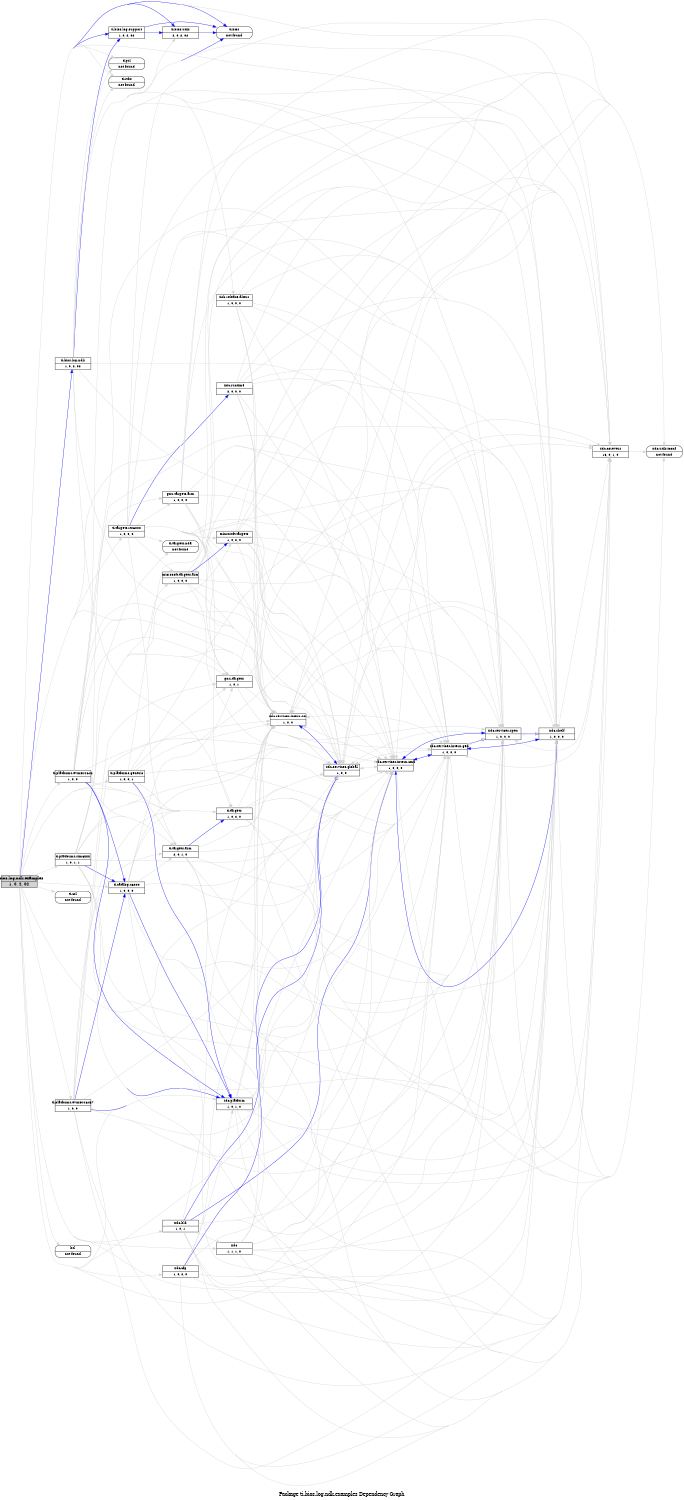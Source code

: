 digraph dependencies {
    label="\nPackage ti.bios.log.ndk.examples Dependency Graph";
    size="7.5,10";
    rankdir=LR;
    ranksep=".75";
    concentrate="true";
    node [fixedsize=true, width=1.5, style=filled, color=black];
    node [font=Helvetica, fontsize=12, fillcolor=lightgrey];
    ti_bios_log_ndk_examples [shape=record,label="ti.bios.log.ndk.examples|1, 0, 2, 02", URL="package.rel.xml"];
    node [fontsize=10, fillcolor=white];

    edge [style=solid, color=blue]
    ti_bios [shape=record,label="ti.bios|not found"style=rounded, ];
    ti_bios_log_ndk_examples -> ti_bios;
    ti_bios_utils [shape=record,label="ti.bios.utils|2, 0, 2, 02", URL="../../../../utils/package/package.rel.svg"];
    ti_bios_log_ndk_examples -> ti_bios_utils;
    ti_bios_log_support [shape=record,label="ti.bios.log.support|1, 0, 2, 02", URL="../../../support/package/package.rel.svg"];
    ti_bios_log_ndk_examples -> ti_bios_log_support;
    ti_bios_log_ndk [shape=record,label="ti.bios.log.ndk|1, 0, 2, 02", URL="../../package/package.rel.svg"];
    ti_bios_log_ndk_examples -> ti_bios_log_ndk;

    edge [style=solid, color=lightgrey]
    ti_bios_log_ndk_examples -> ti_bios;
    xdc_platform [shape=record,label="xdc.platform|1, 0, 1, 0", URL="../../../../../../../../../../../../rtree/install/trees/products/xdcprod-j61/product/Linux/xdctools_3_10_05_61/packages/xdc/platform/package/package.rel.svg"];
    ti_bios_log_ndk_examples -> xdc_platform;
    xdc_bld [shape=record,label="xdc.bld|1, 0, 1", URL="../../../../../../../../../../../../rtree/install/trees/products/xdcprod-j61/product/Linux/xdctools_3_10_05_61/packages/xdc/bld/package/package.rel.svg"];
    ti_bios_log_ndk_examples -> xdc_bld;
    ti_targets_rts6000 [shape=record,label="ti.targets.rts6000|1, 0, 0, 0", URL="../../../../../../../../../../../../rtree/install/trees/products/xdcprod-j61/product/Linux/xdctools_3_10_05_61/packages/ti/targets/rts6000/package/package.rel.svg"];
    ti_bios_log_ndk_examples -> ti_targets_rts6000;
    xdc_runtime [shape=record,label="xdc.runtime|2, 0, 0, 0", URL="../../../../../../../../../../../../rtree/install/trees/products/xdcprod-j61/product/Linux/xdctools_3_10_05_61/packages/xdc/runtime/package/package.rel.svg"];
    ti_bios_log_ndk_examples -> xdc_runtime;
    ti_platforms_sim6xxx [shape=record,label="ti.platforms.sim6xxx|1, 0, 1, 1", URL="../../../../../../../../../../../../rtree/install/trees/products/xdcprod-j61/product/Linux/xdctools_3_10_05_61/packages/ti/platforms/sim6xxx/package/package.rel.svg"];
    ti_bios_log_ndk_examples -> ti_platforms_sim6xxx;
    xdc_services_intern_xsr [shape=record,label="xdc.services.intern.xsr|1, 0, 0", URL="../../../../../../../../../../../../rtree/install/trees/products/xdcprod-j61/product/Linux/xdctools_3_10_05_61/packages/xdc/services/intern/xsr/package/package.rel.svg"];
    ti_bios_log_ndk_examples -> xdc_services_intern_xsr;
    xdc_cfg [shape=record,label="xdc.cfg|1, 0, 2, 0", URL="../../../../../../../../../../../../rtree/install/trees/products/xdcprod-j61/product/Linux/xdctools_3_10_05_61/packages/xdc/cfg/package/package.rel.svg"];
    ti_bios_log_ndk_examples -> xdc_cfg;
    ti_bios_log_ndk_examples -> ti_bios_log_ndk;
    ti_platforms_evmDM6437 [shape=record,label="ti.platforms.evmDM6437|1, 0, 0", URL="../../../../../../../../../../../../rtree/install/trees/products/xdcprod-j61/product/Linux/xdctools_3_10_05_61/packages/ti/platforms/evmDM6437/package/package.rel.svg"];
    ti_bios_log_ndk_examples -> ti_platforms_evmDM6437;
    xdc_services_global [shape=record,label="xdc.services.global|1, 0, 0", URL="../../../../../../../../../../../../rtree/install/trees/products/xdcprod-j61/product/Linux/xdctools_3_10_05_61/packages/xdc/services/global/package/package.rel.svg"];
    ti_bios_log_ndk_examples -> xdc_services_global;
    xdc_services_intern_cmd [shape=record,label="xdc.services.intern.cmd|1, 0, 0, 0", URL="../../../../../../../../../../../../rtree/install/trees/products/xdcprod-j61/product/Linux/xdctools_3_10_05_61/packages/xdc/services/intern/cmd/package/package.rel.svg"];
    ti_bios_log_ndk_examples -> xdc_services_intern_cmd;
    xdc_corevers [shape=record,label="xdc.corevers|16, 0, 1, 0", URL="../../../../../../../../../../../../rtree/install/trees/products/xdcprod-j61/product/Linux/xdctools_3_10_05_61/packages/xdc/corevers/package/package.rel.svg"];
    ti_bios_log_ndk_examples -> xdc_corevers;
    ti_catalog_c6000 [shape=record,label="ti.catalog.c6000|1, 0, 0, 0", URL="../../../../../../../../../../../../rtree/install/trees/products/xdcprod-j61/product/Linux/xdctools_3_10_05_61/packages/ti/catalog/c6000/package/package.rel.svg"];
    ti_bios_log_ndk_examples -> ti_catalog_c6000;
    ti_csl [shape=record,label="ti.csl|not found"style=rounded, ];
    ti_bios_log_ndk_examples -> ti_csl;
    xdc_shelf [shape=record,label="xdc.shelf|1, 0, 0, 0", URL="../../../../../../../../../../../../rtree/install/trees/products/xdcprod-j61/product/Linux/xdctools_3_10_05_61/packages/xdc/shelf/package/package.rel.svg"];
    ti_bios_log_ndk_examples -> xdc_shelf;
    ti_psl [shape=record,label="ti.psl|not found"style=rounded, ];
    ti_bios_log_ndk_examples -> ti_psl;
    ti_platforms_generic [shape=record,label="ti.platforms.generic|1, 0, 0, 1", URL="../../../../../../../../../../../../rtree/install/trees/products/xdcprod-j61/product/Linux/xdctools_3_10_05_61/packages/ti/platforms/generic/package/package.rel.svg"];
    ti_bios_log_ndk_examples -> ti_platforms_generic;
    xdc_services_spec [shape=record,label="xdc.services.spec|1, 0, 0, 0", URL="../../../../../../../../../../../../rtree/install/trees/products/xdcprod-j61/product/Linux/xdctools_3_10_05_61/packages/xdc/services/spec/package/package.rel.svg"];
    ti_bios_log_ndk_examples -> xdc_services_spec;
    xdc [shape=record,label="xdc|1, 1, 1, 0", URL="../../../../../../../../../../../../rtree/install/trees/products/xdcprod-j61/product/Linux/xdctools_3_10_05_61/packages/xdc/package/package.rel.svg"];
    ti_bios_log_ndk_examples -> xdc;
    bsl [shape=record,label="bsl|not found"style=rounded, ];
    ti_bios_log_ndk_examples -> bsl;
    xdc_services_intern_gen [shape=record,label="xdc.services.intern.gen|1, 0, 0, 0", URL="../../../../../../../../../../../../rtree/install/trees/products/xdcprod-j61/product/Linux/xdctools_3_10_05_61/packages/xdc/services/intern/gen/package/package.rel.svg"];
    ti_bios_log_ndk_examples -> xdc_services_intern_gen;
    ti_platforms_evmDM642 [shape=record,label="ti.platforms.evmDM642|1, 0, 0", URL="../../../../../../../../../../../../rtree/install/trees/products/xdcprod-j61/product/Linux/xdctools_3_10_05_61/packages/ti/platforms/evmDM642/package/package.rel.svg"];
    ti_bios_log_ndk_examples -> ti_platforms_evmDM642;
    ti_bios_log_ndk_examples -> ti_bios_log_support;
    ti_rtdx [shape=record,label="ti.rtdx|not found"style=rounded, ];
    ti_bios_log_ndk_examples -> ti_rtdx;
    ti_targets [shape=record,label="ti.targets|1, 0, 2, 0", URL="../../../../../../../../../../../../rtree/install/trees/products/xdcprod-j61/product/Linux/xdctools_3_10_05_61/packages/ti/targets/package/package.rel.svg"];
    ti_bios_log_ndk_examples -> ti_targets;
    ti_bios_log_ndk_examples -> ti_bios_utils;

    edge [style=solid, color=blue]

    edge [style=solid, color=lightgrey]
    ti_targets -> xdc_corevers;
    ti_targets -> xdc_services_spec;
    ti_targets -> xdc_services_intern_cmd;
    ti_targets -> xdc_services_intern_xsr;
    ti_targets -> xdc_shelf;
    ti_targets -> xdc_services_global;
    ti_targets -> xdc_services_intern_gen;
    xdc_utils_tconf [shape=record,label="xdc.utils.tconf|not found"style=rounded, ];
    ti_targets -> xdc_utils_tconf;

    edge [style=solid, color=blue]

    edge [style=solid, color=lightgrey]

    edge [style=solid, color=blue]

    edge [style=solid, color=lightgrey]

    edge [style=solid, color=blue]
    ti_platforms_evmDM642 -> ti_catalog_c6000;
    ti_platforms_evmDM642 -> xdc_platform;

    edge [style=solid, color=lightgrey]
    ti_platforms_evmDM642 -> ti_catalog_c6000;
    ti_targets_arm [shape=record,label="ti.targets.arm|2, 0, 1, 0", URL="../../../../../../../../../../../../rtree/install/trees/products/xdcprod-j61/product/Linux/xdctools_3_10_05_61/packages/ti/targets/arm/package/package.rel.svg"];
    ti_platforms_evmDM642 -> ti_targets_arm;
    ti_platforms_evmDM642 -> xdc_shelf;
    ti_platforms_evmDM642 -> xdc_services_intern_cmd;
    ti_platforms_evmDM642 -> xdc_services_intern_xsr;
    ti_platforms_evmDM642 -> xdc_services_global;
    ti_platforms_evmDM642 -> xdc_services_spec;
    ti_platforms_evmDM642 -> xdc_platform;
    ti_platforms_evmDM642 -> xdc_services_intern_gen;
    ti_platforms_evmDM642 -> ti_targets;
    ti_platforms_evmDM642 -> xdc_corevers;
    gnu_targets [shape=record,label="gnu.targets|1, 0, 1", URL="../../../../../../../../../../../../rtree/install/trees/products/xdcprod-j61/product/Linux/xdctools_3_10_05_61/packages/gnu/targets/package/package.rel.svg"];
    ti_platforms_evmDM642 -> gnu_targets;

    edge [style=solid, color=blue]

    edge [style=solid, color=lightgrey]
    gnu_targets -> xdc_corevers;
    gnu_targets -> xdc_services_spec;
    gnu_targets -> xdc_services_intern_cmd;
    gnu_targets -> xdc_services_intern_xsr;
    gnu_targets -> xdc_shelf;
    gnu_targets -> xdc_services_global;
    gnu_targets -> xdc_services_intern_gen;
    gnu_targets -> xdc_utils_tconf;

    edge [style=solid, color=blue]
    ti_targets_arm -> ti_targets;

    edge [style=solid, color=lightgrey]
    ti_targets_arm -> xdc_corevers;
    ti_targets_arm -> xdc_services_spec;
    ti_targets_arm -> xdc_services_intern_cmd;
    ti_targets_arm -> xdc_services_intern_xsr;
    ti_targets_arm -> xdc_shelf;
    ti_targets_arm -> xdc_services_global;
    ti_targets_arm -> xdc_services_intern_gen;
    ti_targets_arm -> ti_targets;
    ti_targets_arm -> xdc_utils_tconf;

    edge [style=solid, color=blue]
    xdc_services_intern_gen -> xdc_shelf;
    xdc_services_intern_gen -> xdc_services_spec;
    xdc_services_intern_gen -> xdc_services_global;
    xdc_services_intern_gen -> xdc_services_intern_xsr;

    edge [style=solid, color=lightgrey]
    xdc_services_intern_gen -> xdc_corevers;
    xdc_services_intern_gen -> xdc_services_spec;
    xdc_services_intern_gen -> xdc_services_intern_cmd;
    xdc_services_intern_gen -> xdc_services_intern_xsr;
    xdc_services_intern_gen -> xdc_shelf;
    xdc_services_intern_gen -> xdc_services_global;
    xdc_services_intern_gen -> xdc_utils_tconf;

    edge [style=solid, color=blue]

    edge [style=solid, color=lightgrey]

    edge [style=solid, color=blue]

    edge [style=solid, color=lightgrey]
    xdc -> xdc_corevers;
    xdc -> xdc_services_spec;
    xdc -> xdc_services_intern_cmd;
    xdc -> xdc_services_intern_xsr;
    xdc -> xdc_shelf;
    xdc -> xdc_services_global;
    xdc -> xdc_services_intern_gen;
    xdc -> xdc_utils_tconf;

    edge [style=solid, color=blue]
    xdc_services_spec -> xdc_shelf;

    edge [style=solid, color=lightgrey]
    xdc_services_spec -> xdc_corevers;
    xdc_services_spec -> xdc_services_intern_cmd;
    xdc_services_spec -> xdc_services_intern_xsr;
    xdc_services_spec -> xdc_shelf;
    xdc_services_spec -> xdc_services_global;
    xdc_services_spec -> xdc_services_intern_gen;
    xdc_services_spec -> xdc_utils_tconf;

    edge [style=solid, color=blue]
    ti_platforms_generic -> xdc_platform;

    edge [style=solid, color=lightgrey]
    ti_platforms_generic -> ti_targets_arm;
    ti_platforms_generic -> xdc_shelf;
    ti_platforms_generic -> xdc_services_intern_cmd;
    ti_platforms_generic -> xdc_services_global;
    ti_platforms_generic -> xdc_services_intern_xsr;
    ti_platforms_generic -> xdc_services_spec;
    ti_platforms_generic -> xdc_platform;
    ti_platforms_generic -> xdc_services_intern_gen;
    ti_platforms_generic -> ti_targets;
    ti_platforms_generic -> xdc_corevers;
    ti_platforms_generic -> gnu_targets;

    edge [style=solid, color=blue]

    edge [style=solid, color=lightgrey]

    edge [style=solid, color=blue]

    edge [style=solid, color=lightgrey]
    xdc_shelf -> xdc_corevers;
    xdc_shelf -> xdc_services_spec;
    xdc_shelf -> xdc_services_intern_cmd;
    xdc_shelf -> xdc_services_intern_xsr;
    xdc_shelf -> xdc_services_global;
    xdc_shelf -> xdc_services_intern_gen;
    xdc_shelf -> xdc_utils_tconf;

    edge [style=solid, color=blue]

    edge [style=solid, color=lightgrey]

    edge [style=solid, color=blue]
    ti_catalog_c6000 -> xdc_platform;

    edge [style=solid, color=lightgrey]
    ti_catalog_c6000 -> ti_targets_arm;
    ti_catalog_c6000 -> xdc_shelf;
    ti_catalog_c6000 -> xdc_services_intern_cmd;
    ti_catalog_c6000 -> xdc_services_global;
    ti_catalog_c6000 -> xdc_services_intern_xsr;
    ti_catalog_c6000 -> xdc_services_spec;
    ti_catalog_c6000 -> xdc_platform;
    ti_catalog_c6000 -> xdc_services_intern_gen;
    ti_catalog_c6000 -> ti_targets;
    ti_catalog_c6000 -> xdc_corevers;
    ti_catalog_c6000 -> gnu_targets;

    edge [style=solid, color=blue]

    edge [style=solid, color=lightgrey]
    xdc_corevers -> xdc_services_spec;
    xdc_corevers -> xdc_services_intern_cmd;
    xdc_corevers -> xdc_services_intern_xsr;
    xdc_corevers -> xdc_shelf;
    xdc_corevers -> xdc_services_global;
    xdc_corevers -> xdc_services_intern_gen;
    xdc_corevers -> xdc_utils_tconf;

    edge [style=solid, color=blue]
    xdc_services_intern_cmd -> xdc_shelf;
    xdc_services_intern_cmd -> xdc_services_spec;
    xdc_services_intern_cmd -> xdc_services_global;
    xdc_services_intern_cmd -> xdc_services_intern_gen;

    edge [style=solid, color=lightgrey]
    xdc_services_intern_cmd -> xdc_corevers;
    xdc_services_intern_cmd -> xdc_services_spec;
    xdc_services_intern_cmd -> xdc_services_intern_xsr;
    xdc_services_intern_cmd -> xdc_shelf;
    xdc_services_intern_cmd -> xdc_services_global;
    xdc_services_intern_cmd -> xdc_services_intern_gen;
    xdc_services_intern_cmd -> xdc_utils_tconf;

    edge [style=solid, color=blue]

    edge [style=solid, color=lightgrey]
    xdc_services_global -> xdc_corevers;
    xdc_services_global -> xdc_services_spec;
    xdc_services_global -> xdc_services_intern_cmd;
    xdc_services_global -> xdc_services_intern_xsr;
    xdc_services_global -> xdc_shelf;
    xdc_services_global -> xdc_services_intern_gen;
    xdc_services_global -> xdc_utils_tconf;

    edge [style=solid, color=blue]
    ti_platforms_evmDM6437 -> ti_catalog_c6000;
    ti_platforms_evmDM6437 -> xdc_platform;

    edge [style=solid, color=lightgrey]
    ti_platforms_evmDM6437 -> ti_catalog_c6000;
    ti_platforms_evmDM6437 -> ti_targets_arm;
    ti_platforms_evmDM6437 -> xdc_shelf;
    ti_platforms_evmDM6437 -> xdc_services_intern_cmd;
    ti_platforms_evmDM6437 -> xdc_services_intern_xsr;
    ti_platforms_evmDM6437 -> xdc_services_global;
    ti_platforms_evmDM6437 -> xdc_services_spec;
    ti_platforms_evmDM6437 -> xdc_platform;
    ti_platforms_evmDM6437 -> xdc_services_intern_gen;
    ti_platforms_evmDM6437 -> ti_targets;
    ti_platforms_evmDM6437 -> xdc_corevers;
    ti_platforms_evmDM6437 -> gnu_targets;

    edge [style=solid, color=blue]
    xdc_cfg -> xdc_services_global;

    edge [style=solid, color=lightgrey]
    xdc_cfg -> xdc_corevers;
    xdc_cfg -> xdc_services_spec;
    xdc_cfg -> xdc_services_intern_cmd;
    xdc_cfg -> xdc_services_intern_xsr;
    xdc_cfg -> xdc_shelf;
    xdc_cfg -> xdc_services_global;
    xdc_cfg -> xdc_services_intern_gen;
    xdc_cfg -> xdc_platform;
    xdc_cfg -> xdc_utils_tconf;

    edge [style=solid, color=blue]
    xdc_services_intern_xsr -> xdc_services_global;

    edge [style=solid, color=lightgrey]
    xdc_services_intern_xsr -> xdc_corevers;
    xdc_services_intern_xsr -> xdc_services_spec;
    xdc_services_intern_xsr -> xdc_services_intern_cmd;
    xdc_services_intern_xsr -> xdc_shelf;
    xdc_services_intern_xsr -> xdc_services_global;
    xdc_services_intern_xsr -> xdc_services_intern_gen;
    xdc_services_intern_xsr -> xdc_utils_tconf;

    edge [style=solid, color=blue]
    ti_platforms_sim6xxx -> ti_catalog_c6000;
    ti_platforms_sim6xxx -> xdc_platform;

    edge [style=solid, color=lightgrey]
    ti_platforms_sim6xxx -> xdc_services_intern_gen;
    ti_platforms_sim6xxx -> xdc_corevers;
    gnu_targets_arm [shape=record,label="gnu.targets.arm|1, 0, 0, 0", URL="../../../../../../../../../../../../rtree/install/trees/products/xdcprod-j61/product/Linux/xdctools_3_10_05_61/packages/gnu/targets/arm/package/package.rel.svg"];
    ti_platforms_sim6xxx -> gnu_targets_arm;
    ti_platforms_sim6xxx -> xdc_services_intern_xsr;
    ti_platforms_sim6xxx -> ti_catalog_c6000;
    ti_targets_nda [shape=record,label="ti.targets.nda|not found"style=rounded, ];
    ti_platforms_sim6xxx -> ti_targets_nda;
    microsoft_targets_arm [shape=record,label="microsoft.targets.arm|1, 0, 0, 0", URL="../../../../../../../../../../../../rtree/install/trees/products/xdcprod-j61/product/Linux/xdctools_3_10_05_61/packages/microsoft/targets/arm/package/package.rel.svg"];
    ti_platforms_sim6xxx -> microsoft_targets_arm;
    ti_platforms_sim6xxx -> xdc_services_intern_cmd;
    ti_platforms_sim6xxx -> xdc_services_global;
    ti_platforms_sim6xxx -> ti_targets_arm;
    ti_platforms_sim6xxx -> xdc_shelf;
    ti_platforms_sim6xxx -> xdc_services_spec;
    microsoft_targets [shape=record,label="microsoft.targets|1, 0, 2, 0", URL="../../../../../../../../../../../../rtree/install/trees/products/xdcprod-j61/product/Linux/xdctools_3_10_05_61/packages/microsoft/targets/package/package.rel.svg"];
    ti_platforms_sim6xxx -> microsoft_targets;
    ti_platforms_sim6xxx -> xdc_platform;
    ti_platforms_sim6xxx -> xdc_utils_tconf;
    ti_platforms_sim6xxx -> gnu_targets;
    ti_platforms_sim6xxx -> ti_targets;

    edge [style=solid, color=blue]

    edge [style=solid, color=lightgrey]
    microsoft_targets -> xdc_corevers;
    microsoft_targets -> xdc_services_spec;
    microsoft_targets -> xdc_services_intern_cmd;
    microsoft_targets -> xdc_services_intern_xsr;
    microsoft_targets -> xdc_shelf;
    microsoft_targets -> xdc_services_global;
    microsoft_targets -> xdc_services_intern_gen;
    microsoft_targets -> xdc_utils_tconf;

    edge [style=solid, color=blue]
    microsoft_targets_arm -> microsoft_targets;

    edge [style=solid, color=lightgrey]
    microsoft_targets_arm -> xdc_corevers;
    microsoft_targets_arm -> xdc_services_spec;
    microsoft_targets_arm -> microsoft_targets;
    microsoft_targets_arm -> xdc_services_intern_cmd;
    microsoft_targets_arm -> xdc_services_intern_xsr;
    microsoft_targets_arm -> xdc_shelf;
    microsoft_targets_arm -> xdc_services_global;
    microsoft_targets_arm -> xdc_services_intern_gen;
    microsoft_targets_arm -> xdc_utils_tconf;

    edge [style=solid, color=blue]

    edge [style=solid, color=lightgrey]

    edge [style=solid, color=blue]

    edge [style=solid, color=lightgrey]
    gnu_targets_arm -> xdc_corevers;
    gnu_targets_arm -> xdc_services_spec;
    gnu_targets_arm -> gnu_targets;
    gnu_targets_arm -> xdc_services_intern_cmd;
    gnu_targets_arm -> xdc_services_intern_xsr;
    gnu_targets_arm -> xdc_shelf;
    gnu_targets_arm -> xdc_services_global;
    gnu_targets_arm -> xdc_services_intern_gen;
    gnu_targets_arm -> xdc_utils_tconf;

    edge [style=solid, color=blue]

    edge [style=solid, color=lightgrey]
    xdc_runtime -> xdc_corevers;
    xdc_runtime -> xdc_services_spec;
    xdc_runtime -> xdc_services_intern_cmd;
    xdc_runtime -> xdc_services_intern_xsr;
    xdc_runtime -> xdc_shelf;
    xdc_runtime -> xdc_services_global;
    xdc_runtime -> xdc_services_intern_gen;
    xdc_runtime -> xdc_utils_tconf;

    edge [style=solid, color=blue]
    ti_targets_rts6000 -> xdc_runtime;

    edge [style=solid, color=lightgrey]
    ti_targets_rts6000 -> xdc_services_intern_gen;
    ti_targets_rts6000 -> xdc_corevers;
    ti_targets_rts6000 -> xdc_runtime;
    ti_targets_rts6000 -> gnu_targets_arm;
    ti_targets_rts6000 -> xdc_services_intern_xsr;
    ti_targets_rts6000 -> ti_targets_nda;
    ti_targets_rts6000 -> microsoft_targets_arm;
    ti_targets_rts6000 -> xdc_services_intern_cmd;
    ti_targets_rts6000 -> ti_targets_arm;
    ti_targets_rts6000 -> xdc_services_global;
    ti_targets_rts6000 -> xdc_shelf;
    ti_targets_rts6000 -> xdc_services_spec;
    ti_targets_rts6000 -> microsoft_targets;
    ti_targets_rts6000 -> xdc_utils_tconf;
    ti_targets_rts6000 -> gnu_targets;
    ti_targets_rts6000 -> ti_targets;

    edge [style=solid, color=blue]
    xdc_bld -> xdc_services_global;
    xdc_bld -> xdc_services_intern_cmd;

    edge [style=solid, color=lightgrey]
    xdc_bld -> xdc_corevers;
    xdc_bld -> xdc_services_spec;
    xdc_bld -> xdc_services_intern_cmd;
    xdc_bld -> xdc;
    xdc_bld -> xdc_services_intern_xsr;
    xdc_bld -> xdc_shelf;
    xdc_bld -> xdc_services_global;
    xdc_bld -> xdc_services_intern_gen;
    xdc_bld -> xdc_utils_tconf;

    edge [style=solid, color=blue]

    edge [style=solid, color=lightgrey]
    xdc_platform -> xdc_corevers;
    xdc_platform -> xdc_services_spec;
    xdc_platform -> xdc_services_intern_cmd;
    xdc_platform -> xdc_services_intern_xsr;
    xdc_platform -> xdc_shelf;
    xdc_platform -> xdc_services_global;
    xdc_platform -> xdc_services_intern_gen;
    xdc_platform -> xdc_utils_tconf;

    edge [style=solid, color=blue]
    ti_bios_log_ndk -> ti_bios;
    ti_bios_log_ndk -> ti_bios_log_support;

    edge [style=solid, color=lightgrey]
    ti_bios_log_ndk -> ti_bios;
    ti_bios_log_ndk -> xdc_services_intern_xsr;
    ti_bios_log_ndk -> xdc_services_global;
    ti_bios_log_ndk -> xdc_services_intern_cmd;
    ti_bios_log_ndk -> xdc_corevers;
    ti_bios_log_ndk -> xdc_shelf;
    ti_bios_log_ndk -> ti_psl;
    ti_bios_log_ndk -> xdc_services_spec;
    ti_bios_log_ndk -> xdc_services_intern_gen;
    ti_bios_log_ndk -> ti_bios_log_support;
    ti_bios_log_ndk -> ti_rtdx;
    ti_bios_log_ndk -> ti_targets;
    ti_bios_log_ndk -> ti_bios_utils;
    tisb_release_filters [shape=record,label="tisb.release.filters|1, 0, 0, 0", URL="../../../../../../../../../../../../toolsrc/library/toolsC51/packages/tisb/release/filters/package/package.rel.svg"];
    ti_bios_log_ndk -> tisb_release_filters;

    edge [style=solid, color=blue]

    edge [style=solid, color=lightgrey]
    tisb_release_filters -> xdc_services_intern_cmd;
    tisb_release_filters -> xdc_services_intern_xsr;
    tisb_release_filters -> xdc_services_intern_gen;
    tisb_release_filters -> xdc_corevers;
    tisb_release_filters -> xdc_services_global;
    tisb_release_filters -> xdc_services_spec;
    tisb_release_filters -> xdc_shelf;

    edge [style=solid, color=blue]
    ti_bios_log_support -> ti_bios;
    ti_bios_log_support -> ti_bios_utils;

    edge [style=solid, color=lightgrey]

    edge [style=solid, color=blue]
    ti_bios_utils -> ti_bios;

    edge [style=solid, color=lightgrey]

    edge [style=solid, color=blue]

    edge [style=solid, color=lightgrey]
}
